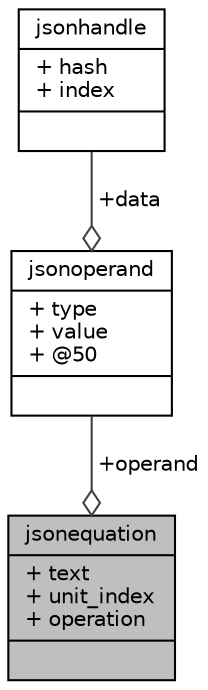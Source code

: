 digraph "jsonequation"
{
 // INTERACTIVE_SVG=YES
  edge [fontname="Helvetica",fontsize="10",labelfontname="Helvetica",labelfontsize="10"];
  node [fontname="Helvetica",fontsize="10",shape=record];
  Node1 [label="{jsonequation\n|+ text\l+ unit_index\l+ operation\l|}",height=0.2,width=0.4,color="black", fillcolor="grey75", style="filled", fontcolor="black"];
  Node2 -> Node1 [color="grey25",fontsize="10",style="solid",label=" +operand" ,arrowhead="odiamond",fontname="Helvetica"];
  Node2 [label="{jsonoperand\n|+ type\l+ value\l+ @50\l|}",height=0.2,width=0.4,color="black", fillcolor="white", style="filled",URL="$structjsonoperand.html",tooltip="JSON equation operand. "];
  Node3 -> Node2 [color="grey25",fontsize="10",style="solid",label=" +data" ,arrowhead="odiamond",fontname="Helvetica"];
  Node3 [label="{jsonhandle\n|+ hash\l+ index\l|}",height=0.2,width=0.4,color="black", fillcolor="white", style="filled",URL="$structjsonhandle.html",tooltip="JSON handle. "];
}
